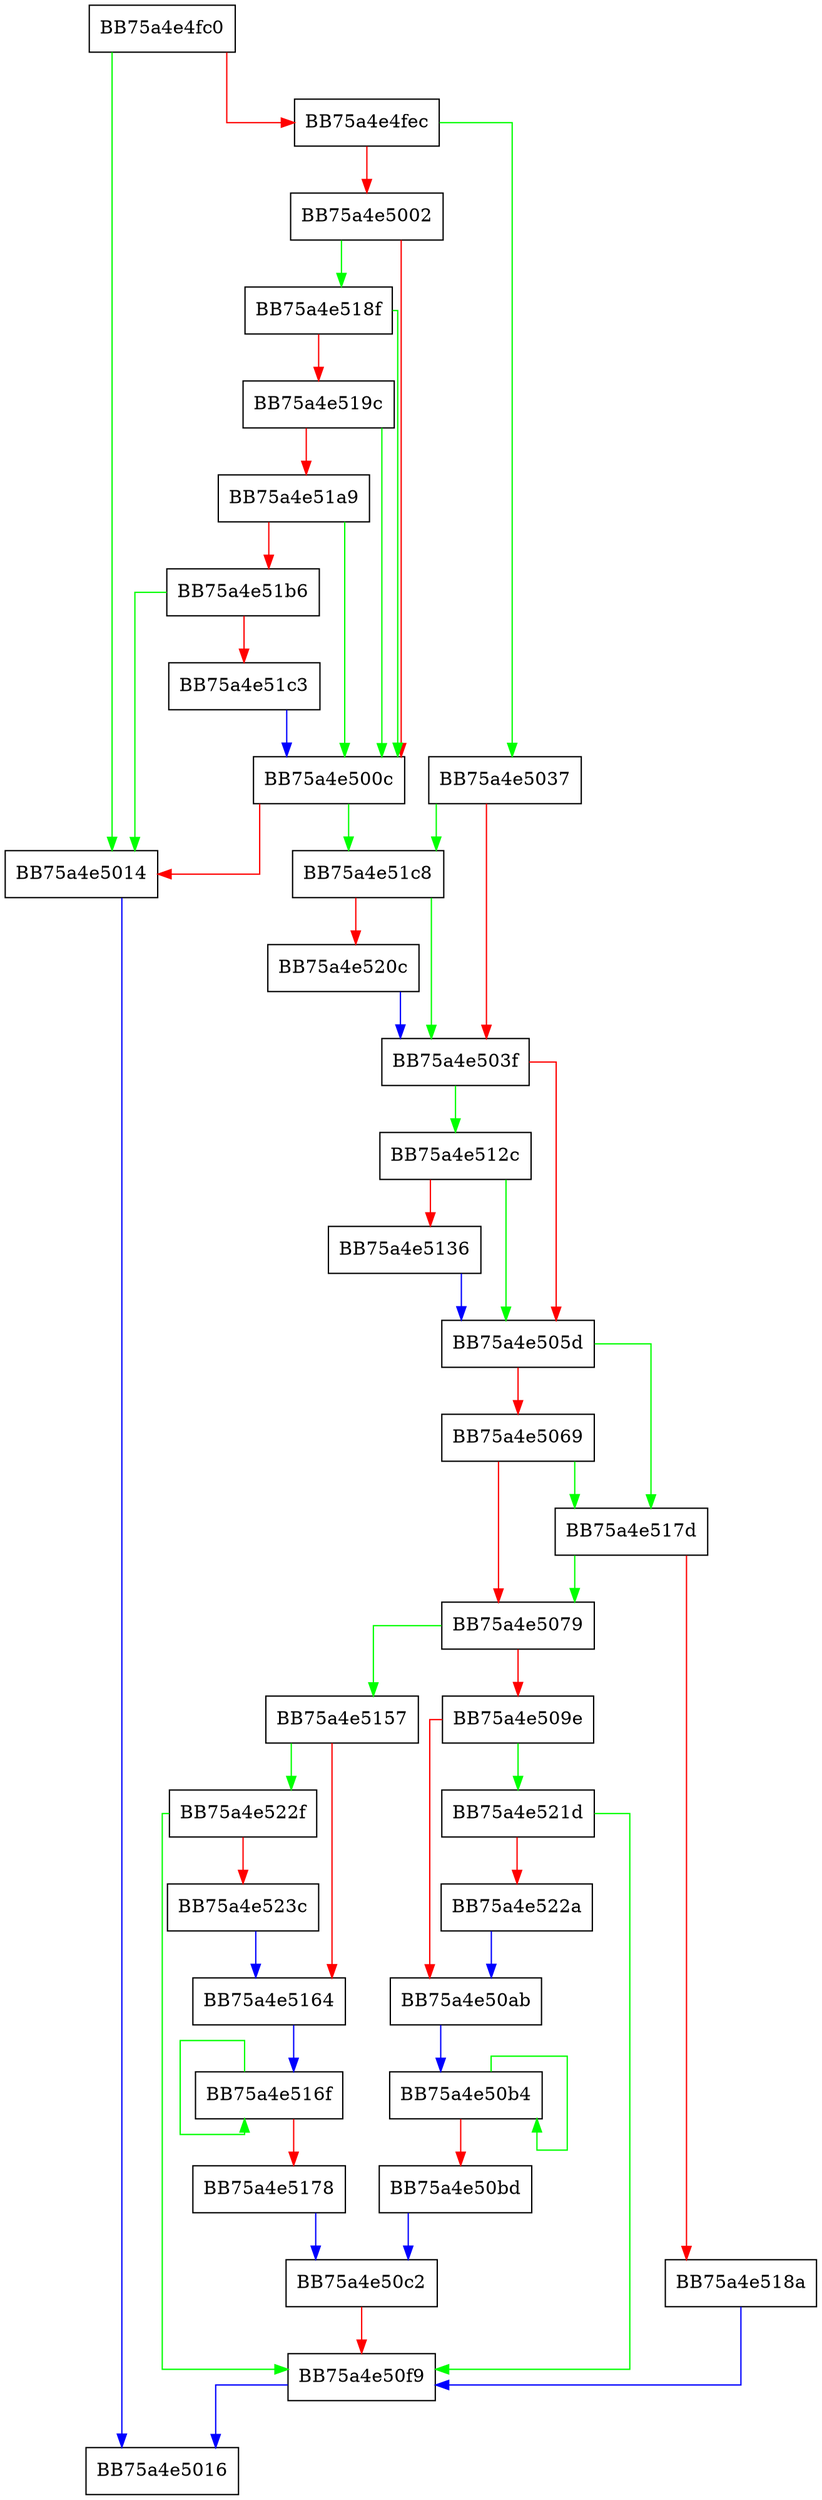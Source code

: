 digraph scan_pe_redtscan {
  node [shape="box"];
  graph [splines=ortho];
  BB75a4e4fc0 -> BB75a4e5014 [color="green"];
  BB75a4e4fc0 -> BB75a4e4fec [color="red"];
  BB75a4e4fec -> BB75a4e5037 [color="green"];
  BB75a4e4fec -> BB75a4e5002 [color="red"];
  BB75a4e5002 -> BB75a4e518f [color="green"];
  BB75a4e5002 -> BB75a4e500c [color="red"];
  BB75a4e500c -> BB75a4e51c8 [color="green"];
  BB75a4e500c -> BB75a4e5014 [color="red"];
  BB75a4e5014 -> BB75a4e5016 [color="blue"];
  BB75a4e5037 -> BB75a4e51c8 [color="green"];
  BB75a4e5037 -> BB75a4e503f [color="red"];
  BB75a4e503f -> BB75a4e512c [color="green"];
  BB75a4e503f -> BB75a4e505d [color="red"];
  BB75a4e505d -> BB75a4e517d [color="green"];
  BB75a4e505d -> BB75a4e5069 [color="red"];
  BB75a4e5069 -> BB75a4e517d [color="green"];
  BB75a4e5069 -> BB75a4e5079 [color="red"];
  BB75a4e5079 -> BB75a4e5157 [color="green"];
  BB75a4e5079 -> BB75a4e509e [color="red"];
  BB75a4e509e -> BB75a4e521d [color="green"];
  BB75a4e509e -> BB75a4e50ab [color="red"];
  BB75a4e50ab -> BB75a4e50b4 [color="blue"];
  BB75a4e50b4 -> BB75a4e50b4 [color="green"];
  BB75a4e50b4 -> BB75a4e50bd [color="red"];
  BB75a4e50bd -> BB75a4e50c2 [color="blue"];
  BB75a4e50c2 -> BB75a4e50f9 [color="red"];
  BB75a4e50f9 -> BB75a4e5016 [color="blue"];
  BB75a4e512c -> BB75a4e505d [color="green"];
  BB75a4e512c -> BB75a4e5136 [color="red"];
  BB75a4e5136 -> BB75a4e505d [color="blue"];
  BB75a4e5157 -> BB75a4e522f [color="green"];
  BB75a4e5157 -> BB75a4e5164 [color="red"];
  BB75a4e5164 -> BB75a4e516f [color="blue"];
  BB75a4e516f -> BB75a4e516f [color="green"];
  BB75a4e516f -> BB75a4e5178 [color="red"];
  BB75a4e5178 -> BB75a4e50c2 [color="blue"];
  BB75a4e517d -> BB75a4e5079 [color="green"];
  BB75a4e517d -> BB75a4e518a [color="red"];
  BB75a4e518a -> BB75a4e50f9 [color="blue"];
  BB75a4e518f -> BB75a4e500c [color="green"];
  BB75a4e518f -> BB75a4e519c [color="red"];
  BB75a4e519c -> BB75a4e500c [color="green"];
  BB75a4e519c -> BB75a4e51a9 [color="red"];
  BB75a4e51a9 -> BB75a4e500c [color="green"];
  BB75a4e51a9 -> BB75a4e51b6 [color="red"];
  BB75a4e51b6 -> BB75a4e5014 [color="green"];
  BB75a4e51b6 -> BB75a4e51c3 [color="red"];
  BB75a4e51c3 -> BB75a4e500c [color="blue"];
  BB75a4e51c8 -> BB75a4e503f [color="green"];
  BB75a4e51c8 -> BB75a4e520c [color="red"];
  BB75a4e520c -> BB75a4e503f [color="blue"];
  BB75a4e521d -> BB75a4e50f9 [color="green"];
  BB75a4e521d -> BB75a4e522a [color="red"];
  BB75a4e522a -> BB75a4e50ab [color="blue"];
  BB75a4e522f -> BB75a4e50f9 [color="green"];
  BB75a4e522f -> BB75a4e523c [color="red"];
  BB75a4e523c -> BB75a4e5164 [color="blue"];
}